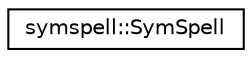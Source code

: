 digraph "Graphical Class Hierarchy"
{
 // LATEX_PDF_SIZE
  edge [fontname="Helvetica",fontsize="10",labelfontname="Helvetica",labelfontsize="10"];
  node [fontname="Helvetica",fontsize="10",shape=record];
  rankdir="LR";
  Node0 [label="symspell::SymSpell",height=0.2,width=0.4,color="black", fillcolor="white", style="filled",URL="$classsymspell_1_1_sym_spell.html",tooltip="SymSpell algorithm implementation."];
}
